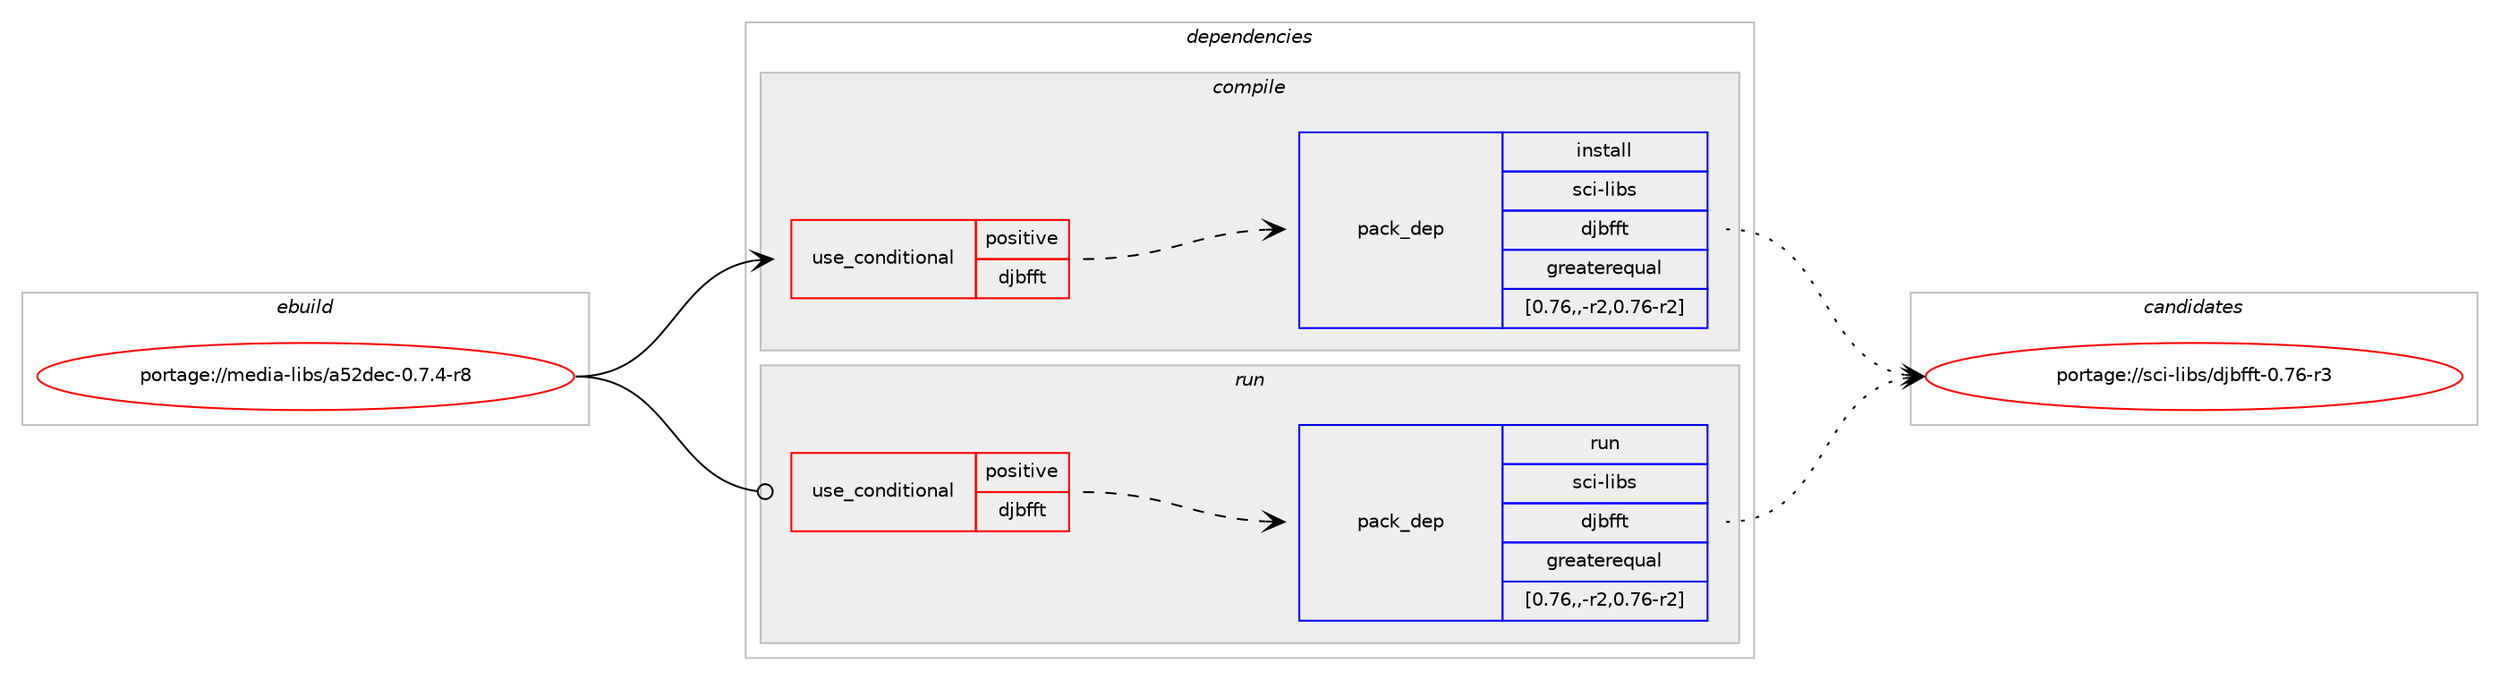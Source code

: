 digraph prolog {

# *************
# Graph options
# *************

newrank=true;
concentrate=true;
compound=true;
graph [rankdir=LR,fontname=Helvetica,fontsize=10,ranksep=1.5];#, ranksep=2.5, nodesep=0.2];
edge  [arrowhead=vee];
node  [fontname=Helvetica,fontsize=10];

# **********
# The ebuild
# **********

subgraph cluster_leftcol {
color=gray;
rank=same;
label=<<i>ebuild</i>>;
id [label="portage://media-libs/a52dec-0.7.4-r8", color=red, width=4, href="../media-libs/a52dec-0.7.4-r8.svg"];
}

# ****************
# The dependencies
# ****************

subgraph cluster_midcol {
color=gray;
label=<<i>dependencies</i>>;
subgraph cluster_compile {
fillcolor="#eeeeee";
style=filled;
label=<<i>compile</i>>;
subgraph cond73881 {
dependency293820 [label=<<TABLE BORDER="0" CELLBORDER="1" CELLSPACING="0" CELLPADDING="4"><TR><TD ROWSPAN="3" CELLPADDING="10">use_conditional</TD></TR><TR><TD>positive</TD></TR><TR><TD>djbfft</TD></TR></TABLE>>, shape=none, color=red];
subgraph pack217576 {
dependency293821 [label=<<TABLE BORDER="0" CELLBORDER="1" CELLSPACING="0" CELLPADDING="4" WIDTH="220"><TR><TD ROWSPAN="6" CELLPADDING="30">pack_dep</TD></TR><TR><TD WIDTH="110">install</TD></TR><TR><TD>sci-libs</TD></TR><TR><TD>djbfft</TD></TR><TR><TD>greaterequal</TD></TR><TR><TD>[0.76,,-r2,0.76-r2]</TD></TR></TABLE>>, shape=none, color=blue];
}
dependency293820:e -> dependency293821:w [weight=20,style="dashed",arrowhead="vee"];
}
id:e -> dependency293820:w [weight=20,style="solid",arrowhead="vee"];
}
subgraph cluster_compileandrun {
fillcolor="#eeeeee";
style=filled;
label=<<i>compile and run</i>>;
}
subgraph cluster_run {
fillcolor="#eeeeee";
style=filled;
label=<<i>run</i>>;
subgraph cond73882 {
dependency293822 [label=<<TABLE BORDER="0" CELLBORDER="1" CELLSPACING="0" CELLPADDING="4"><TR><TD ROWSPAN="3" CELLPADDING="10">use_conditional</TD></TR><TR><TD>positive</TD></TR><TR><TD>djbfft</TD></TR></TABLE>>, shape=none, color=red];
subgraph pack217577 {
dependency293823 [label=<<TABLE BORDER="0" CELLBORDER="1" CELLSPACING="0" CELLPADDING="4" WIDTH="220"><TR><TD ROWSPAN="6" CELLPADDING="30">pack_dep</TD></TR><TR><TD WIDTH="110">run</TD></TR><TR><TD>sci-libs</TD></TR><TR><TD>djbfft</TD></TR><TR><TD>greaterequal</TD></TR><TR><TD>[0.76,,-r2,0.76-r2]</TD></TR></TABLE>>, shape=none, color=blue];
}
dependency293822:e -> dependency293823:w [weight=20,style="dashed",arrowhead="vee"];
}
id:e -> dependency293822:w [weight=20,style="solid",arrowhead="odot"];
}
}

# **************
# The candidates
# **************

subgraph cluster_choices {
rank=same;
color=gray;
label=<<i>candidates</i>>;

subgraph choice217576 {
color=black;
nodesep=1;
choice115991054510810598115471001069810210211645484655544511451 [label="portage://sci-libs/djbfft-0.76-r3", color=red, width=4,href="../sci-libs/djbfft-0.76-r3.svg"];
dependency293821:e -> choice115991054510810598115471001069810210211645484655544511451:w [style=dotted,weight="100"];
}
subgraph choice217577 {
color=black;
nodesep=1;
choice115991054510810598115471001069810210211645484655544511451 [label="portage://sci-libs/djbfft-0.76-r3", color=red, width=4,href="../sci-libs/djbfft-0.76-r3.svg"];
dependency293823:e -> choice115991054510810598115471001069810210211645484655544511451:w [style=dotted,weight="100"];
}
}

}

